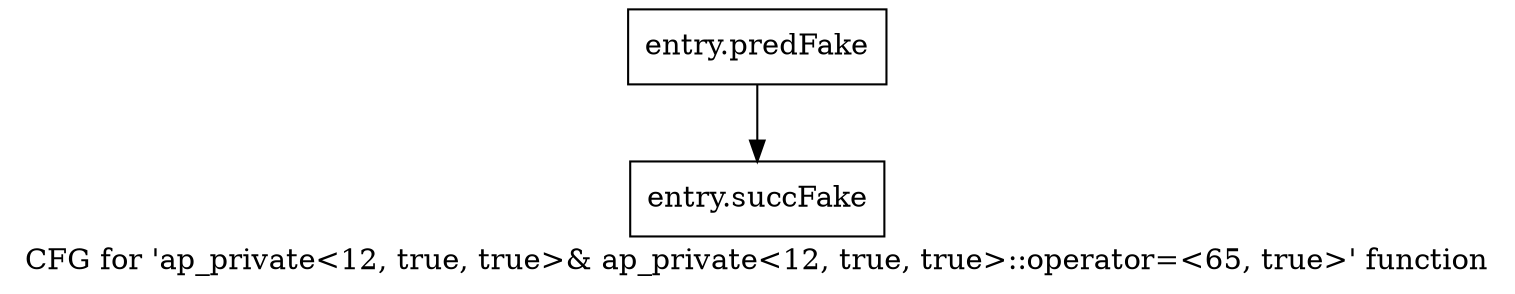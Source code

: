 digraph "CFG for 'ap_private\<12, true, true\>& ap_private\<12, true, true\>::operator=\<65, true\>' function" {
	label="CFG for 'ap_private\<12, true, true\>& ap_private\<12, true, true\>::operator=\<65, true\>' function";

	Node0x3dc28b0 [shape=record,filename="",linenumber="",label="{entry.predFake}"];
	Node0x3dc28b0 -> Node0x3ecd770[ callList="" memoryops="" filename="/tools/Xilinx/Vitis_HLS/2022.1/include/etc/ap_private.h" execusionnum="3200"];
	Node0x3ecd770 [shape=record,filename="/tools/Xilinx/Vitis_HLS/2022.1/include/etc/ap_private.h",linenumber="1509",label="{entry.succFake}"];
}
